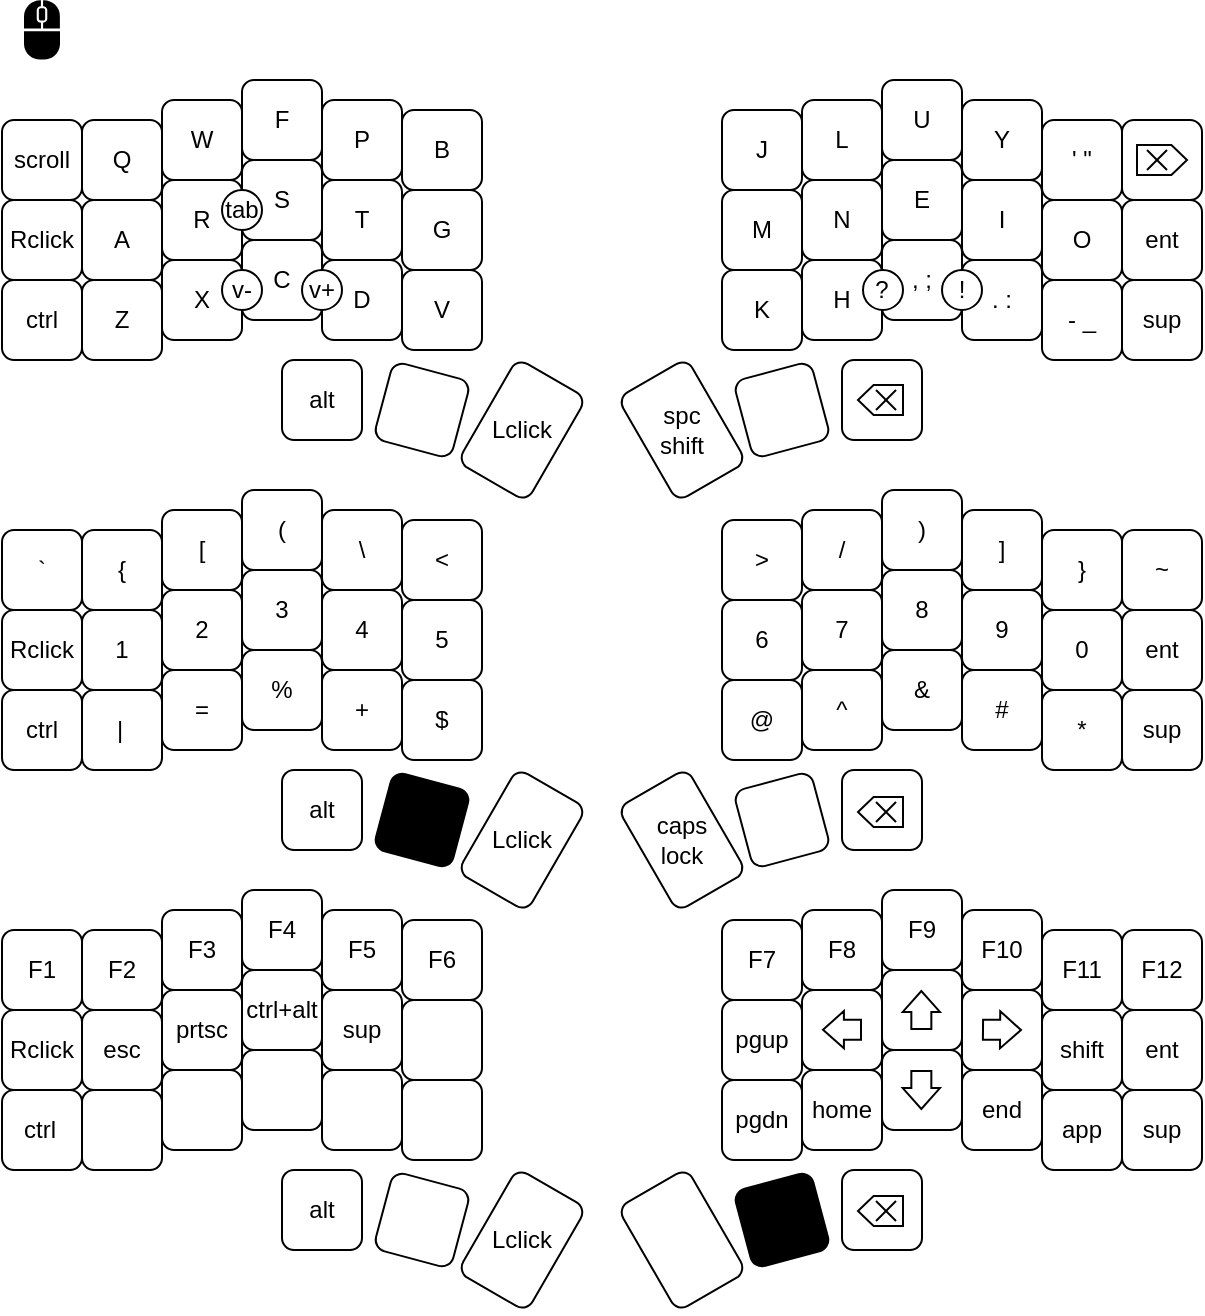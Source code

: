 <mxfile version="20.3.0" type="device"><diagram id="hV8F6hlMBckjeCHkbNd2" name="Page-1"><mxGraphModel dx="1385" dy="754" grid="1" gridSize="10" guides="1" tooltips="1" connect="1" arrows="1" fold="1" page="1" pageScale="1" pageWidth="850" pageHeight="1100" math="0" shadow="0"><root><mxCell id="0"/><mxCell id="1" parent="0"/><mxCell id="IorvdKRKqagVmVlc04_W-179" value="" style="rounded=1;whiteSpace=wrap;html=1;" parent="1" vertex="1"><mxGeometry x="680" y="365" width="40" height="40" as="geometry"/></mxCell><mxCell id="IorvdKRKqagVmVlc04_W-169" value="" style="rounded=1;whiteSpace=wrap;html=1;" parent="1" vertex="1"><mxGeometry x="480" y="360" width="40" height="40" as="geometry"/></mxCell><mxCell id="IorvdKRKqagVmVlc04_W-177" value="" style="rounded=1;whiteSpace=wrap;html=1;" parent="1" vertex="1"><mxGeometry x="640" y="365" width="40" height="40" as="geometry"/></mxCell><mxCell id="IorvdKRKqagVmVlc04_W-201" value="" style="rounded=1;whiteSpace=wrap;html=1;" parent="1" vertex="1"><mxGeometry x="640" y="445" width="40" height="40" as="geometry"/></mxCell><mxCell id="IorvdKRKqagVmVlc04_W-162" value="" style="rounded=1;whiteSpace=wrap;html=1;" parent="1" vertex="1"><mxGeometry x="120" y="445" width="40" height="40" as="geometry"/></mxCell><mxCell id="IorvdKRKqagVmVlc04_W-1" value="" style="rounded=1;whiteSpace=wrap;html=1;" parent="1" vertex="1"><mxGeometry x="160" y="160" width="40" height="40" as="geometry"/></mxCell><mxCell id="IorvdKRKqagVmVlc04_W-2" value="Q" style="text;html=1;strokeColor=none;fillColor=none;align=center;verticalAlign=middle;whiteSpace=wrap;rounded=0;" parent="1" vertex="1"><mxGeometry x="160" y="165" width="40" height="30" as="geometry"/></mxCell><mxCell id="IorvdKRKqagVmVlc04_W-3" value="" style="rounded=1;whiteSpace=wrap;html=1;" parent="1" vertex="1"><mxGeometry x="200" y="150" width="40" height="40" as="geometry"/></mxCell><mxCell id="IorvdKRKqagVmVlc04_W-4" value="W" style="text;html=1;strokeColor=none;fillColor=none;align=center;verticalAlign=middle;whiteSpace=wrap;rounded=0;" parent="1" vertex="1"><mxGeometry x="200" y="155" width="40" height="30" as="geometry"/></mxCell><mxCell id="IorvdKRKqagVmVlc04_W-5" value="" style="rounded=1;whiteSpace=wrap;html=1;" parent="1" vertex="1"><mxGeometry x="240" y="140" width="40" height="40" as="geometry"/></mxCell><mxCell id="IorvdKRKqagVmVlc04_W-6" value="F" style="text;html=1;strokeColor=none;fillColor=none;align=center;verticalAlign=middle;whiteSpace=wrap;rounded=0;" parent="1" vertex="1"><mxGeometry x="240" y="145" width="40" height="30" as="geometry"/></mxCell><mxCell id="IorvdKRKqagVmVlc04_W-7" value="" style="rounded=1;whiteSpace=wrap;html=1;" parent="1" vertex="1"><mxGeometry x="280" y="150" width="40" height="40" as="geometry"/></mxCell><mxCell id="IorvdKRKqagVmVlc04_W-8" value="P" style="text;html=1;strokeColor=none;fillColor=none;align=center;verticalAlign=middle;whiteSpace=wrap;rounded=0;" parent="1" vertex="1"><mxGeometry x="280" y="155" width="40" height="30" as="geometry"/></mxCell><mxCell id="IorvdKRKqagVmVlc04_W-9" value="" style="rounded=1;whiteSpace=wrap;html=1;" parent="1" vertex="1"><mxGeometry x="320" y="155" width="40" height="40" as="geometry"/></mxCell><mxCell id="IorvdKRKqagVmVlc04_W-10" value="B" style="text;html=1;strokeColor=none;fillColor=none;align=center;verticalAlign=middle;whiteSpace=wrap;rounded=0;" parent="1" vertex="1"><mxGeometry x="320" y="160" width="40" height="30" as="geometry"/></mxCell><mxCell id="IorvdKRKqagVmVlc04_W-13" value="" style="rounded=1;whiteSpace=wrap;html=1;" parent="1" vertex="1"><mxGeometry x="120" y="160" width="40" height="40" as="geometry"/></mxCell><mxCell id="IorvdKRKqagVmVlc04_W-14" value="scroll" style="text;html=1;strokeColor=none;fillColor=none;align=center;verticalAlign=middle;whiteSpace=wrap;rounded=0;" parent="1" vertex="1"><mxGeometry x="120" y="165" width="40" height="30" as="geometry"/></mxCell><mxCell id="IorvdKRKqagVmVlc04_W-15" value="" style="rounded=1;whiteSpace=wrap;html=1;" parent="1" vertex="1"><mxGeometry x="160" y="200" width="40" height="40" as="geometry"/></mxCell><mxCell id="IorvdKRKqagVmVlc04_W-16" value="A" style="text;html=1;strokeColor=none;fillColor=none;align=center;verticalAlign=middle;whiteSpace=wrap;rounded=0;" parent="1" vertex="1"><mxGeometry x="160" y="205" width="40" height="30" as="geometry"/></mxCell><mxCell id="IorvdKRKqagVmVlc04_W-17" value="" style="rounded=1;whiteSpace=wrap;html=1;" parent="1" vertex="1"><mxGeometry x="200" y="190" width="40" height="40" as="geometry"/></mxCell><mxCell id="IorvdKRKqagVmVlc04_W-18" value="R" style="text;html=1;strokeColor=none;fillColor=none;align=center;verticalAlign=middle;whiteSpace=wrap;rounded=0;" parent="1" vertex="1"><mxGeometry x="200" y="195" width="40" height="30" as="geometry"/></mxCell><mxCell id="IorvdKRKqagVmVlc04_W-19" value="" style="rounded=1;whiteSpace=wrap;html=1;" parent="1" vertex="1"><mxGeometry x="240" y="180" width="40" height="40" as="geometry"/></mxCell><mxCell id="IorvdKRKqagVmVlc04_W-20" value="S" style="text;html=1;strokeColor=none;fillColor=none;align=center;verticalAlign=middle;whiteSpace=wrap;rounded=0;" parent="1" vertex="1"><mxGeometry x="240" y="185" width="40" height="30" as="geometry"/></mxCell><mxCell id="IorvdKRKqagVmVlc04_W-21" value="" style="rounded=1;whiteSpace=wrap;html=1;" parent="1" vertex="1"><mxGeometry x="280" y="190" width="40" height="40" as="geometry"/></mxCell><mxCell id="IorvdKRKqagVmVlc04_W-22" value="T" style="text;html=1;strokeColor=none;fillColor=none;align=center;verticalAlign=middle;whiteSpace=wrap;rounded=0;" parent="1" vertex="1"><mxGeometry x="280" y="195" width="40" height="30" as="geometry"/></mxCell><mxCell id="IorvdKRKqagVmVlc04_W-23" value="" style="rounded=1;whiteSpace=wrap;html=1;" parent="1" vertex="1"><mxGeometry x="320" y="195" width="40" height="40" as="geometry"/></mxCell><mxCell id="IorvdKRKqagVmVlc04_W-24" value="G" style="text;html=1;strokeColor=none;fillColor=none;align=center;verticalAlign=middle;whiteSpace=wrap;rounded=0;" parent="1" vertex="1"><mxGeometry x="320" y="200" width="40" height="30" as="geometry"/></mxCell><mxCell id="IorvdKRKqagVmVlc04_W-25" value="" style="rounded=1;whiteSpace=wrap;html=1;" parent="1" vertex="1"><mxGeometry x="120" y="200" width="40" height="40" as="geometry"/></mxCell><mxCell id="IorvdKRKqagVmVlc04_W-26" value="Rclick" style="text;html=1;strokeColor=none;fillColor=none;align=center;verticalAlign=middle;whiteSpace=wrap;rounded=0;" parent="1" vertex="1"><mxGeometry x="120" y="205" width="40" height="30" as="geometry"/></mxCell><mxCell id="IorvdKRKqagVmVlc04_W-27" value="" style="rounded=1;whiteSpace=wrap;html=1;" parent="1" vertex="1"><mxGeometry x="160" y="240" width="40" height="40" as="geometry"/></mxCell><mxCell id="IorvdKRKqagVmVlc04_W-28" value="Z" style="text;html=1;strokeColor=none;fillColor=none;align=center;verticalAlign=middle;whiteSpace=wrap;rounded=0;" parent="1" vertex="1"><mxGeometry x="160" y="245" width="40" height="30" as="geometry"/></mxCell><mxCell id="IorvdKRKqagVmVlc04_W-29" value="" style="rounded=1;whiteSpace=wrap;html=1;" parent="1" vertex="1"><mxGeometry x="200" y="230" width="40" height="40" as="geometry"/></mxCell><mxCell id="IorvdKRKqagVmVlc04_W-30" value="X" style="text;html=1;strokeColor=none;fillColor=none;align=center;verticalAlign=middle;whiteSpace=wrap;rounded=0;" parent="1" vertex="1"><mxGeometry x="200" y="235" width="40" height="30" as="geometry"/></mxCell><mxCell id="IorvdKRKqagVmVlc04_W-31" value="" style="rounded=1;whiteSpace=wrap;html=1;" parent="1" vertex="1"><mxGeometry x="240" y="220" width="40" height="40" as="geometry"/></mxCell><mxCell id="IorvdKRKqagVmVlc04_W-32" value="C" style="text;html=1;strokeColor=none;fillColor=none;align=center;verticalAlign=middle;whiteSpace=wrap;rounded=0;" parent="1" vertex="1"><mxGeometry x="240" y="225" width="40" height="30" as="geometry"/></mxCell><mxCell id="IorvdKRKqagVmVlc04_W-33" value="" style="rounded=1;whiteSpace=wrap;html=1;" parent="1" vertex="1"><mxGeometry x="280" y="230" width="40" height="40" as="geometry"/></mxCell><mxCell id="IorvdKRKqagVmVlc04_W-34" value="D" style="text;html=1;strokeColor=none;fillColor=none;align=center;verticalAlign=middle;whiteSpace=wrap;rounded=0;" parent="1" vertex="1"><mxGeometry x="280" y="235" width="40" height="30" as="geometry"/></mxCell><mxCell id="IorvdKRKqagVmVlc04_W-35" value="" style="rounded=1;whiteSpace=wrap;html=1;" parent="1" vertex="1"><mxGeometry x="320" y="235" width="40" height="40" as="geometry"/></mxCell><mxCell id="IorvdKRKqagVmVlc04_W-36" value="V" style="text;html=1;strokeColor=none;fillColor=none;align=center;verticalAlign=middle;whiteSpace=wrap;rounded=0;" parent="1" vertex="1"><mxGeometry x="320" y="240" width="40" height="30" as="geometry"/></mxCell><mxCell id="IorvdKRKqagVmVlc04_W-37" value="" style="rounded=1;whiteSpace=wrap;html=1;" parent="1" vertex="1"><mxGeometry x="120" y="240" width="40" height="40" as="geometry"/></mxCell><mxCell id="IorvdKRKqagVmVlc04_W-38" value="ctrl" style="text;html=1;strokeColor=none;fillColor=none;align=center;verticalAlign=middle;whiteSpace=wrap;rounded=0;" parent="1" vertex="1"><mxGeometry x="120" y="245" width="40" height="30" as="geometry"/></mxCell><mxCell id="IorvdKRKqagVmVlc04_W-39" value="" style="rounded=1;whiteSpace=wrap;html=1;" parent="1" vertex="1"><mxGeometry x="260" y="280" width="40" height="40" as="geometry"/></mxCell><mxCell id="IorvdKRKqagVmVlc04_W-40" value="alt" style="text;html=1;strokeColor=none;fillColor=none;align=center;verticalAlign=middle;whiteSpace=wrap;rounded=0;" parent="1" vertex="1"><mxGeometry x="260" y="285" width="40" height="30" as="geometry"/></mxCell><mxCell id="IorvdKRKqagVmVlc04_W-41" value="" style="rounded=1;whiteSpace=wrap;html=1;rotation=15;" parent="1" vertex="1"><mxGeometry x="310" y="285" width="40" height="40" as="geometry"/></mxCell><mxCell id="IorvdKRKqagVmVlc04_W-43" value="" style="rounded=1;whiteSpace=wrap;html=1;rotation=30;" parent="1" vertex="1"><mxGeometry x="360" y="285" width="40" height="60" as="geometry"/></mxCell><mxCell id="IorvdKRKqagVmVlc04_W-44" value="Lclick" style="text;html=1;strokeColor=none;fillColor=none;align=center;verticalAlign=middle;whiteSpace=wrap;rounded=0;" parent="1" vertex="1"><mxGeometry x="360" y="300" width="40" height="30" as="geometry"/></mxCell><mxCell id="IorvdKRKqagVmVlc04_W-86" value="" style="rounded=1;whiteSpace=wrap;html=1;" parent="1" vertex="1"><mxGeometry x="480" y="155" width="40" height="40" as="geometry"/></mxCell><mxCell id="IorvdKRKqagVmVlc04_W-87" value="J" style="text;html=1;strokeColor=none;fillColor=none;align=center;verticalAlign=middle;whiteSpace=wrap;rounded=0;" parent="1" vertex="1"><mxGeometry x="480" y="160" width="40" height="30" as="geometry"/></mxCell><mxCell id="IorvdKRKqagVmVlc04_W-88" value="" style="rounded=1;whiteSpace=wrap;html=1;" parent="1" vertex="1"><mxGeometry x="520" y="150" width="40" height="40" as="geometry"/></mxCell><mxCell id="IorvdKRKqagVmVlc04_W-89" value="L" style="text;html=1;strokeColor=none;fillColor=none;align=center;verticalAlign=middle;whiteSpace=wrap;rounded=0;" parent="1" vertex="1"><mxGeometry x="520" y="155" width="40" height="30" as="geometry"/></mxCell><mxCell id="IorvdKRKqagVmVlc04_W-90" value="" style="rounded=1;whiteSpace=wrap;html=1;" parent="1" vertex="1"><mxGeometry x="560" y="140" width="40" height="40" as="geometry"/></mxCell><mxCell id="IorvdKRKqagVmVlc04_W-91" value="U" style="text;html=1;strokeColor=none;fillColor=none;align=center;verticalAlign=middle;whiteSpace=wrap;rounded=0;" parent="1" vertex="1"><mxGeometry x="560" y="145" width="40" height="30" as="geometry"/></mxCell><mxCell id="IorvdKRKqagVmVlc04_W-92" value="" style="rounded=1;whiteSpace=wrap;html=1;" parent="1" vertex="1"><mxGeometry x="600" y="150" width="40" height="40" as="geometry"/></mxCell><mxCell id="IorvdKRKqagVmVlc04_W-93" value="Y" style="text;html=1;strokeColor=none;fillColor=none;align=center;verticalAlign=middle;whiteSpace=wrap;rounded=0;" parent="1" vertex="1"><mxGeometry x="600" y="155" width="40" height="30" as="geometry"/></mxCell><mxCell id="IorvdKRKqagVmVlc04_W-94" value="" style="rounded=1;whiteSpace=wrap;html=1;" parent="1" vertex="1"><mxGeometry x="640" y="160" width="40" height="40" as="geometry"/></mxCell><mxCell id="IorvdKRKqagVmVlc04_W-95" value="' &quot;" style="text;html=1;strokeColor=none;fillColor=none;align=center;verticalAlign=middle;whiteSpace=wrap;rounded=0;" parent="1" vertex="1"><mxGeometry x="640" y="165" width="40" height="30" as="geometry"/></mxCell><mxCell id="IorvdKRKqagVmVlc04_W-96" value="" style="rounded=1;whiteSpace=wrap;html=1;" parent="1" vertex="1"><mxGeometry x="680" y="160" width="40" height="40" as="geometry"/></mxCell><mxCell id="IorvdKRKqagVmVlc04_W-98" value="" style="rounded=1;whiteSpace=wrap;html=1;" parent="1" vertex="1"><mxGeometry x="480" y="195" width="40" height="40" as="geometry"/></mxCell><mxCell id="IorvdKRKqagVmVlc04_W-99" value="M" style="text;html=1;strokeColor=none;fillColor=none;align=center;verticalAlign=middle;whiteSpace=wrap;rounded=0;" parent="1" vertex="1"><mxGeometry x="480" y="200" width="40" height="30" as="geometry"/></mxCell><mxCell id="IorvdKRKqagVmVlc04_W-100" value="" style="rounded=1;whiteSpace=wrap;html=1;" parent="1" vertex="1"><mxGeometry x="520" y="190" width="40" height="40" as="geometry"/></mxCell><mxCell id="IorvdKRKqagVmVlc04_W-101" value="N" style="text;html=1;strokeColor=none;fillColor=none;align=center;verticalAlign=middle;whiteSpace=wrap;rounded=0;" parent="1" vertex="1"><mxGeometry x="520" y="195" width="40" height="30" as="geometry"/></mxCell><mxCell id="IorvdKRKqagVmVlc04_W-102" value="" style="rounded=1;whiteSpace=wrap;html=1;" parent="1" vertex="1"><mxGeometry x="560" y="180" width="40" height="40" as="geometry"/></mxCell><mxCell id="IorvdKRKqagVmVlc04_W-103" value="E" style="text;html=1;strokeColor=none;fillColor=none;align=center;verticalAlign=middle;whiteSpace=wrap;rounded=0;" parent="1" vertex="1"><mxGeometry x="560" y="185" width="40" height="30" as="geometry"/></mxCell><mxCell id="IorvdKRKqagVmVlc04_W-104" value="" style="rounded=1;whiteSpace=wrap;html=1;" parent="1" vertex="1"><mxGeometry x="600" y="190" width="40" height="40" as="geometry"/></mxCell><mxCell id="IorvdKRKqagVmVlc04_W-105" value="I" style="text;html=1;strokeColor=none;fillColor=none;align=center;verticalAlign=middle;whiteSpace=wrap;rounded=0;" parent="1" vertex="1"><mxGeometry x="600" y="195" width="40" height="30" as="geometry"/></mxCell><mxCell id="IorvdKRKqagVmVlc04_W-106" value="" style="rounded=1;whiteSpace=wrap;html=1;" parent="1" vertex="1"><mxGeometry x="640" y="200" width="40" height="40" as="geometry"/></mxCell><mxCell id="IorvdKRKqagVmVlc04_W-107" value="O" style="text;html=1;strokeColor=none;fillColor=none;align=center;verticalAlign=middle;whiteSpace=wrap;rounded=0;" parent="1" vertex="1"><mxGeometry x="640" y="205" width="40" height="30" as="geometry"/></mxCell><mxCell id="IorvdKRKqagVmVlc04_W-108" value="" style="rounded=1;whiteSpace=wrap;html=1;" parent="1" vertex="1"><mxGeometry x="680" y="200" width="40" height="40" as="geometry"/></mxCell><mxCell id="IorvdKRKqagVmVlc04_W-109" value="ent" style="text;html=1;strokeColor=none;fillColor=none;align=center;verticalAlign=middle;whiteSpace=wrap;rounded=0;" parent="1" vertex="1"><mxGeometry x="680" y="205" width="40" height="30" as="geometry"/></mxCell><mxCell id="IorvdKRKqagVmVlc04_W-110" value="" style="rounded=1;whiteSpace=wrap;html=1;" parent="1" vertex="1"><mxGeometry x="480" y="235" width="40" height="40" as="geometry"/></mxCell><mxCell id="IorvdKRKqagVmVlc04_W-111" value="K" style="text;html=1;strokeColor=none;fillColor=none;align=center;verticalAlign=middle;whiteSpace=wrap;rounded=0;" parent="1" vertex="1"><mxGeometry x="480" y="240" width="40" height="30" as="geometry"/></mxCell><mxCell id="IorvdKRKqagVmVlc04_W-112" value="" style="rounded=1;whiteSpace=wrap;html=1;" parent="1" vertex="1"><mxGeometry x="520" y="230" width="40" height="40" as="geometry"/></mxCell><mxCell id="IorvdKRKqagVmVlc04_W-113" value="H" style="text;html=1;strokeColor=none;fillColor=none;align=center;verticalAlign=middle;whiteSpace=wrap;rounded=0;" parent="1" vertex="1"><mxGeometry x="520" y="235" width="40" height="30" as="geometry"/></mxCell><mxCell id="IorvdKRKqagVmVlc04_W-114" value="" style="rounded=1;whiteSpace=wrap;html=1;" parent="1" vertex="1"><mxGeometry x="560" y="220" width="40" height="40" as="geometry"/></mxCell><mxCell id="IorvdKRKqagVmVlc04_W-115" value=", ;" style="text;html=1;strokeColor=none;fillColor=none;align=center;verticalAlign=middle;whiteSpace=wrap;rounded=0;" parent="1" vertex="1"><mxGeometry x="560" y="225" width="40" height="30" as="geometry"/></mxCell><mxCell id="IorvdKRKqagVmVlc04_W-116" value="" style="rounded=1;whiteSpace=wrap;html=1;" parent="1" vertex="1"><mxGeometry x="600" y="230" width="40" height="40" as="geometry"/></mxCell><mxCell id="IorvdKRKqagVmVlc04_W-117" value=". :" style="text;html=1;strokeColor=none;fillColor=none;align=center;verticalAlign=middle;whiteSpace=wrap;rounded=0;" parent="1" vertex="1"><mxGeometry x="600" y="235" width="40" height="30" as="geometry"/></mxCell><mxCell id="IorvdKRKqagVmVlc04_W-118" value="" style="rounded=1;whiteSpace=wrap;html=1;" parent="1" vertex="1"><mxGeometry x="640" y="240" width="40" height="40" as="geometry"/></mxCell><mxCell id="IorvdKRKqagVmVlc04_W-120" value="" style="rounded=1;whiteSpace=wrap;html=1;" parent="1" vertex="1"><mxGeometry x="680" y="240" width="40" height="40" as="geometry"/></mxCell><mxCell id="IorvdKRKqagVmVlc04_W-121" value="sup" style="text;html=1;strokeColor=none;fillColor=none;align=center;verticalAlign=middle;whiteSpace=wrap;rounded=0;" parent="1" vertex="1"><mxGeometry x="680" y="245" width="40" height="30" as="geometry"/></mxCell><mxCell id="IorvdKRKqagVmVlc04_W-122" value="" style="rounded=1;whiteSpace=wrap;html=1;" parent="1" vertex="1"><mxGeometry x="540" y="280" width="40" height="40" as="geometry"/></mxCell><mxCell id="IorvdKRKqagVmVlc04_W-124" value="" style="rounded=1;whiteSpace=wrap;html=1;rotation=-15;" parent="1" vertex="1"><mxGeometry x="490" y="285" width="40" height="40" as="geometry"/></mxCell><mxCell id="IorvdKRKqagVmVlc04_W-125" value="" style="rounded=1;whiteSpace=wrap;html=1;rotation=-30;" parent="1" vertex="1"><mxGeometry x="440" y="285" width="40" height="60" as="geometry"/></mxCell><mxCell id="IorvdKRKqagVmVlc04_W-126" value="spc&lt;br&gt;shift" style="text;html=1;strokeColor=none;fillColor=none;align=center;verticalAlign=middle;whiteSpace=wrap;rounded=0;" parent="1" vertex="1"><mxGeometry x="440" y="300" width="40" height="30" as="geometry"/></mxCell><mxCell id="IorvdKRKqagVmVlc04_W-128" value="" style="rounded=1;whiteSpace=wrap;html=1;" parent="1" vertex="1"><mxGeometry x="160" y="365" width="40" height="40" as="geometry"/></mxCell><mxCell id="IorvdKRKqagVmVlc04_W-130" value="" style="rounded=1;whiteSpace=wrap;html=1;" parent="1" vertex="1"><mxGeometry x="200" y="355" width="40" height="40" as="geometry"/></mxCell><mxCell id="IorvdKRKqagVmVlc04_W-131" value="[" style="text;html=1;strokeColor=none;fillColor=none;align=center;verticalAlign=middle;whiteSpace=wrap;rounded=0;" parent="1" vertex="1"><mxGeometry x="200" y="360" width="40" height="30" as="geometry"/></mxCell><mxCell id="IorvdKRKqagVmVlc04_W-132" value="" style="rounded=1;whiteSpace=wrap;html=1;" parent="1" vertex="1"><mxGeometry x="240" y="345" width="40" height="40" as="geometry"/></mxCell><mxCell id="IorvdKRKqagVmVlc04_W-133" value="(" style="text;html=1;strokeColor=none;fillColor=none;align=center;verticalAlign=middle;whiteSpace=wrap;rounded=0;" parent="1" vertex="1"><mxGeometry x="240" y="350" width="40" height="30" as="geometry"/></mxCell><mxCell id="IorvdKRKqagVmVlc04_W-134" value="" style="rounded=1;whiteSpace=wrap;html=1;" parent="1" vertex="1"><mxGeometry x="280" y="355" width="40" height="40" as="geometry"/></mxCell><mxCell id="IorvdKRKqagVmVlc04_W-135" value="\" style="text;html=1;strokeColor=none;fillColor=none;align=center;verticalAlign=middle;whiteSpace=wrap;rounded=0;" parent="1" vertex="1"><mxGeometry x="280" y="360" width="40" height="30" as="geometry"/></mxCell><mxCell id="IorvdKRKqagVmVlc04_W-136" value="" style="rounded=1;whiteSpace=wrap;html=1;" parent="1" vertex="1"><mxGeometry x="320" y="360" width="40" height="40" as="geometry"/></mxCell><mxCell id="IorvdKRKqagVmVlc04_W-137" value="&amp;lt;" style="text;html=1;strokeColor=none;fillColor=none;align=center;verticalAlign=middle;whiteSpace=wrap;rounded=0;" parent="1" vertex="1"><mxGeometry x="320" y="365" width="40" height="30" as="geometry"/></mxCell><mxCell id="IorvdKRKqagVmVlc04_W-138" value="" style="rounded=1;whiteSpace=wrap;html=1;" parent="1" vertex="1"><mxGeometry x="120" y="365" width="40" height="40" as="geometry"/></mxCell><mxCell id="IorvdKRKqagVmVlc04_W-139" value="~" style="text;html=1;strokeColor=none;fillColor=none;align=center;verticalAlign=middle;whiteSpace=wrap;rounded=0;" parent="1" vertex="1"><mxGeometry x="680" y="370" width="40" height="30" as="geometry"/></mxCell><mxCell id="IorvdKRKqagVmVlc04_W-140" value="" style="rounded=1;whiteSpace=wrap;html=1;" parent="1" vertex="1"><mxGeometry x="160" y="405" width="40" height="40" as="geometry"/></mxCell><mxCell id="IorvdKRKqagVmVlc04_W-141" value="1" style="text;html=1;strokeColor=none;fillColor=none;align=center;verticalAlign=middle;whiteSpace=wrap;rounded=0;" parent="1" vertex="1"><mxGeometry x="160" y="410" width="40" height="30" as="geometry"/></mxCell><mxCell id="IorvdKRKqagVmVlc04_W-142" value="" style="rounded=1;whiteSpace=wrap;html=1;" parent="1" vertex="1"><mxGeometry x="200" y="395" width="40" height="40" as="geometry"/></mxCell><mxCell id="IorvdKRKqagVmVlc04_W-143" value="2" style="text;html=1;strokeColor=none;fillColor=none;align=center;verticalAlign=middle;whiteSpace=wrap;rounded=0;" parent="1" vertex="1"><mxGeometry x="200" y="400" width="40" height="30" as="geometry"/></mxCell><mxCell id="IorvdKRKqagVmVlc04_W-144" value="" style="rounded=1;whiteSpace=wrap;html=1;" parent="1" vertex="1"><mxGeometry x="240" y="385" width="40" height="40" as="geometry"/></mxCell><mxCell id="IorvdKRKqagVmVlc04_W-145" value="3" style="text;html=1;strokeColor=none;fillColor=none;align=center;verticalAlign=middle;whiteSpace=wrap;rounded=0;" parent="1" vertex="1"><mxGeometry x="240" y="390" width="40" height="30" as="geometry"/></mxCell><mxCell id="IorvdKRKqagVmVlc04_W-146" value="" style="rounded=1;whiteSpace=wrap;html=1;" parent="1" vertex="1"><mxGeometry x="280" y="395" width="40" height="40" as="geometry"/></mxCell><mxCell id="IorvdKRKqagVmVlc04_W-147" value="4" style="text;html=1;strokeColor=none;fillColor=none;align=center;verticalAlign=middle;whiteSpace=wrap;rounded=0;" parent="1" vertex="1"><mxGeometry x="280" y="400" width="40" height="30" as="geometry"/></mxCell><mxCell id="IorvdKRKqagVmVlc04_W-148" value="" style="rounded=1;whiteSpace=wrap;html=1;" parent="1" vertex="1"><mxGeometry x="320" y="400" width="40" height="40" as="geometry"/></mxCell><mxCell id="IorvdKRKqagVmVlc04_W-149" value="5" style="text;html=1;strokeColor=none;fillColor=none;align=center;verticalAlign=middle;whiteSpace=wrap;rounded=0;" parent="1" vertex="1"><mxGeometry x="320" y="405" width="40" height="30" as="geometry"/></mxCell><mxCell id="IorvdKRKqagVmVlc04_W-150" value="" style="rounded=1;whiteSpace=wrap;html=1;" parent="1" vertex="1"><mxGeometry x="120" y="405" width="40" height="40" as="geometry"/></mxCell><mxCell id="IorvdKRKqagVmVlc04_W-151" value="`" style="text;html=1;strokeColor=none;fillColor=none;align=center;verticalAlign=middle;whiteSpace=wrap;rounded=0;" parent="1" vertex="1"><mxGeometry x="120" y="370" width="40" height="30" as="geometry"/></mxCell><mxCell id="IorvdKRKqagVmVlc04_W-152" value="" style="rounded=1;whiteSpace=wrap;html=1;" parent="1" vertex="1"><mxGeometry x="160" y="445" width="40" height="40" as="geometry"/></mxCell><mxCell id="IorvdKRKqagVmVlc04_W-153" value="*" style="text;html=1;strokeColor=none;fillColor=none;align=center;verticalAlign=middle;whiteSpace=wrap;rounded=0;" parent="1" vertex="1"><mxGeometry x="640" y="450" width="40" height="30" as="geometry"/></mxCell><mxCell id="IorvdKRKqagVmVlc04_W-154" value="" style="rounded=1;whiteSpace=wrap;html=1;" parent="1" vertex="1"><mxGeometry x="200" y="435" width="40" height="40" as="geometry"/></mxCell><mxCell id="IorvdKRKqagVmVlc04_W-155" value="=" style="text;html=1;strokeColor=none;fillColor=none;align=center;verticalAlign=middle;whiteSpace=wrap;rounded=0;" parent="1" vertex="1"><mxGeometry x="200" y="440" width="40" height="30" as="geometry"/></mxCell><mxCell id="IorvdKRKqagVmVlc04_W-156" value="" style="rounded=1;whiteSpace=wrap;html=1;" parent="1" vertex="1"><mxGeometry x="240" y="425" width="40" height="40" as="geometry"/></mxCell><mxCell id="IorvdKRKqagVmVlc04_W-157" value="%" style="text;html=1;strokeColor=none;fillColor=none;align=center;verticalAlign=middle;whiteSpace=wrap;rounded=0;" parent="1" vertex="1"><mxGeometry x="240" y="430" width="40" height="30" as="geometry"/></mxCell><mxCell id="IorvdKRKqagVmVlc04_W-158" value="" style="rounded=1;whiteSpace=wrap;html=1;" parent="1" vertex="1"><mxGeometry x="280" y="435" width="40" height="40" as="geometry"/></mxCell><mxCell id="IorvdKRKqagVmVlc04_W-159" value="+" style="text;html=1;strokeColor=none;fillColor=none;align=center;verticalAlign=middle;whiteSpace=wrap;rounded=0;" parent="1" vertex="1"><mxGeometry x="280" y="440" width="40" height="30" as="geometry"/></mxCell><mxCell id="IorvdKRKqagVmVlc04_W-160" value="" style="rounded=1;whiteSpace=wrap;html=1;" parent="1" vertex="1"><mxGeometry x="320" y="440" width="40" height="40" as="geometry"/></mxCell><mxCell id="IorvdKRKqagVmVlc04_W-161" value="$" style="text;html=1;strokeColor=none;fillColor=none;align=center;verticalAlign=middle;whiteSpace=wrap;rounded=0;" parent="1" vertex="1"><mxGeometry x="320" y="445" width="40" height="30" as="geometry"/></mxCell><mxCell id="IorvdKRKqagVmVlc04_W-164" value="" style="rounded=1;whiteSpace=wrap;html=1;" parent="1" vertex="1"><mxGeometry x="260" y="485" width="40" height="40" as="geometry"/></mxCell><mxCell id="IorvdKRKqagVmVlc04_W-165" value="alt" style="text;html=1;strokeColor=none;fillColor=none;align=center;verticalAlign=middle;whiteSpace=wrap;rounded=0;" parent="1" vertex="1"><mxGeometry x="260" y="490" width="40" height="30" as="geometry"/></mxCell><mxCell id="IorvdKRKqagVmVlc04_W-166" value="" style="rounded=1;whiteSpace=wrap;html=1;rotation=15;fillColor=#000000;" parent="1" vertex="1"><mxGeometry x="310" y="490" width="40" height="40" as="geometry"/></mxCell><mxCell id="IorvdKRKqagVmVlc04_W-167" value="" style="rounded=1;whiteSpace=wrap;html=1;rotation=30;" parent="1" vertex="1"><mxGeometry x="360" y="490" width="40" height="60" as="geometry"/></mxCell><mxCell id="IorvdKRKqagVmVlc04_W-168" value="Lclick" style="text;html=1;strokeColor=none;fillColor=none;align=center;verticalAlign=middle;whiteSpace=wrap;rounded=0;" parent="1" vertex="1"><mxGeometry x="360" y="505" width="40" height="30" as="geometry"/></mxCell><mxCell id="IorvdKRKqagVmVlc04_W-170" value="&amp;gt;" style="text;html=1;strokeColor=none;fillColor=none;align=center;verticalAlign=middle;whiteSpace=wrap;rounded=0;" parent="1" vertex="1"><mxGeometry x="480" y="365" width="40" height="30" as="geometry"/></mxCell><mxCell id="IorvdKRKqagVmVlc04_W-171" value="" style="rounded=1;whiteSpace=wrap;html=1;" parent="1" vertex="1"><mxGeometry x="520" y="355" width="40" height="40" as="geometry"/></mxCell><mxCell id="IorvdKRKqagVmVlc04_W-172" value="/" style="text;html=1;strokeColor=none;fillColor=none;align=center;verticalAlign=middle;whiteSpace=wrap;rounded=0;" parent="1" vertex="1"><mxGeometry x="520" y="360" width="40" height="30" as="geometry"/></mxCell><mxCell id="IorvdKRKqagVmVlc04_W-173" value="" style="rounded=1;whiteSpace=wrap;html=1;" parent="1" vertex="1"><mxGeometry x="560" y="345" width="40" height="40" as="geometry"/></mxCell><mxCell id="IorvdKRKqagVmVlc04_W-174" value=")" style="text;html=1;strokeColor=none;fillColor=none;align=center;verticalAlign=middle;whiteSpace=wrap;rounded=0;" parent="1" vertex="1"><mxGeometry x="560" y="350" width="40" height="30" as="geometry"/></mxCell><mxCell id="IorvdKRKqagVmVlc04_W-175" value="" style="rounded=1;whiteSpace=wrap;html=1;" parent="1" vertex="1"><mxGeometry x="600" y="355" width="40" height="40" as="geometry"/></mxCell><mxCell id="IorvdKRKqagVmVlc04_W-176" value="]" style="text;html=1;strokeColor=none;fillColor=none;align=center;verticalAlign=middle;whiteSpace=wrap;rounded=0;" parent="1" vertex="1"><mxGeometry x="600" y="360" width="40" height="30" as="geometry"/></mxCell><mxCell id="IorvdKRKqagVmVlc04_W-180" value="|" style="text;html=1;strokeColor=none;fillColor=none;align=center;verticalAlign=middle;whiteSpace=wrap;rounded=0;" parent="1" vertex="1"><mxGeometry x="159" y="450" width="40" height="30" as="geometry"/></mxCell><mxCell id="IorvdKRKqagVmVlc04_W-181" value="" style="rounded=1;whiteSpace=wrap;html=1;" parent="1" vertex="1"><mxGeometry x="480" y="400" width="40" height="40" as="geometry"/></mxCell><mxCell id="IorvdKRKqagVmVlc04_W-182" value="6" style="text;html=1;strokeColor=none;fillColor=none;align=center;verticalAlign=middle;whiteSpace=wrap;rounded=0;" parent="1" vertex="1"><mxGeometry x="480" y="405" width="40" height="30" as="geometry"/></mxCell><mxCell id="IorvdKRKqagVmVlc04_W-183" value="" style="rounded=1;whiteSpace=wrap;html=1;" parent="1" vertex="1"><mxGeometry x="520" y="395" width="40" height="40" as="geometry"/></mxCell><mxCell id="IorvdKRKqagVmVlc04_W-184" value="7" style="text;html=1;strokeColor=none;fillColor=none;align=center;verticalAlign=middle;whiteSpace=wrap;rounded=0;" parent="1" vertex="1"><mxGeometry x="520" y="400" width="40" height="30" as="geometry"/></mxCell><mxCell id="IorvdKRKqagVmVlc04_W-185" value="" style="rounded=1;whiteSpace=wrap;html=1;" parent="1" vertex="1"><mxGeometry x="560" y="385" width="40" height="40" as="geometry"/></mxCell><mxCell id="IorvdKRKqagVmVlc04_W-186" value="8" style="text;html=1;strokeColor=none;fillColor=none;align=center;verticalAlign=middle;whiteSpace=wrap;rounded=0;" parent="1" vertex="1"><mxGeometry x="560" y="390" width="40" height="30" as="geometry"/></mxCell><mxCell id="IorvdKRKqagVmVlc04_W-187" value="" style="rounded=1;whiteSpace=wrap;html=1;" parent="1" vertex="1"><mxGeometry x="600" y="395" width="40" height="40" as="geometry"/></mxCell><mxCell id="IorvdKRKqagVmVlc04_W-188" value="9" style="text;html=1;strokeColor=none;fillColor=none;align=center;verticalAlign=middle;whiteSpace=wrap;rounded=0;" parent="1" vertex="1"><mxGeometry x="600" y="400" width="40" height="30" as="geometry"/></mxCell><mxCell id="IorvdKRKqagVmVlc04_W-189" value="" style="rounded=1;whiteSpace=wrap;html=1;" parent="1" vertex="1"><mxGeometry x="640" y="405" width="40" height="40" as="geometry"/></mxCell><mxCell id="IorvdKRKqagVmVlc04_W-190" value="0" style="text;html=1;strokeColor=none;fillColor=none;align=center;verticalAlign=middle;whiteSpace=wrap;rounded=0;" parent="1" vertex="1"><mxGeometry x="640" y="410" width="40" height="30" as="geometry"/></mxCell><mxCell id="IorvdKRKqagVmVlc04_W-191" value="" style="rounded=1;whiteSpace=wrap;html=1;" parent="1" vertex="1"><mxGeometry x="680" y="405" width="40" height="40" as="geometry"/></mxCell><mxCell id="IorvdKRKqagVmVlc04_W-193" value="" style="rounded=1;whiteSpace=wrap;html=1;" parent="1" vertex="1"><mxGeometry x="480" y="440" width="40" height="40" as="geometry"/></mxCell><mxCell id="IorvdKRKqagVmVlc04_W-194" value="@" style="text;html=1;strokeColor=none;fillColor=none;align=center;verticalAlign=middle;whiteSpace=wrap;rounded=0;" parent="1" vertex="1"><mxGeometry x="480" y="445" width="40" height="30" as="geometry"/></mxCell><mxCell id="IorvdKRKqagVmVlc04_W-195" value="" style="rounded=1;whiteSpace=wrap;html=1;" parent="1" vertex="1"><mxGeometry x="520" y="435" width="40" height="40" as="geometry"/></mxCell><mxCell id="IorvdKRKqagVmVlc04_W-196" value="^" style="text;html=1;strokeColor=none;fillColor=none;align=center;verticalAlign=middle;whiteSpace=wrap;rounded=0;" parent="1" vertex="1"><mxGeometry x="520" y="440" width="40" height="30" as="geometry"/></mxCell><mxCell id="IorvdKRKqagVmVlc04_W-197" value="" style="rounded=1;whiteSpace=wrap;html=1;" parent="1" vertex="1"><mxGeometry x="560" y="425" width="40" height="40" as="geometry"/></mxCell><mxCell id="IorvdKRKqagVmVlc04_W-198" value="&amp;amp;" style="text;html=1;strokeColor=none;fillColor=none;align=center;verticalAlign=middle;whiteSpace=wrap;rounded=0;" parent="1" vertex="1"><mxGeometry x="560" y="430" width="40" height="30" as="geometry"/></mxCell><mxCell id="IorvdKRKqagVmVlc04_W-199" value="" style="rounded=1;whiteSpace=wrap;html=1;" parent="1" vertex="1"><mxGeometry x="600" y="435" width="40" height="40" as="geometry"/></mxCell><mxCell id="IorvdKRKqagVmVlc04_W-200" value="#" style="text;html=1;strokeColor=none;fillColor=none;align=center;verticalAlign=middle;whiteSpace=wrap;rounded=0;" parent="1" vertex="1"><mxGeometry x="600" y="440" width="40" height="30" as="geometry"/></mxCell><mxCell id="IorvdKRKqagVmVlc04_W-203" value="" style="rounded=1;whiteSpace=wrap;html=1;" parent="1" vertex="1"><mxGeometry x="680" y="445" width="40" height="40" as="geometry"/></mxCell><mxCell id="IorvdKRKqagVmVlc04_W-205" value="" style="rounded=1;whiteSpace=wrap;html=1;" parent="1" vertex="1"><mxGeometry x="540" y="485" width="40" height="40" as="geometry"/></mxCell><mxCell id="IorvdKRKqagVmVlc04_W-207" value="" style="rounded=1;whiteSpace=wrap;html=1;rotation=-15;" parent="1" vertex="1"><mxGeometry x="490" y="490" width="40" height="40" as="geometry"/></mxCell><mxCell id="IorvdKRKqagVmVlc04_W-208" value="" style="rounded=1;whiteSpace=wrap;html=1;rotation=-30;" parent="1" vertex="1"><mxGeometry x="440" y="490" width="40" height="60" as="geometry"/></mxCell><mxCell id="IorvdKRKqagVmVlc04_W-209" value="caps&lt;br&gt;lock" style="text;html=1;strokeColor=none;fillColor=none;align=center;verticalAlign=middle;whiteSpace=wrap;rounded=0;" parent="1" vertex="1"><mxGeometry x="440" y="505" width="40" height="30" as="geometry"/></mxCell><mxCell id="IorvdKRKqagVmVlc04_W-210" value="" style="rounded=1;whiteSpace=wrap;html=1;" parent="1" vertex="1"><mxGeometry x="160" y="565" width="40" height="40" as="geometry"/></mxCell><mxCell id="IorvdKRKqagVmVlc04_W-211" value="F2" style="text;html=1;strokeColor=none;fillColor=none;align=center;verticalAlign=middle;whiteSpace=wrap;rounded=0;" parent="1" vertex="1"><mxGeometry x="160" y="570" width="40" height="30" as="geometry"/></mxCell><mxCell id="IorvdKRKqagVmVlc04_W-212" value="" style="rounded=1;whiteSpace=wrap;html=1;" parent="1" vertex="1"><mxGeometry x="200" y="555" width="40" height="40" as="geometry"/></mxCell><mxCell id="IorvdKRKqagVmVlc04_W-213" value="F3" style="text;html=1;strokeColor=none;fillColor=none;align=center;verticalAlign=middle;whiteSpace=wrap;rounded=0;" parent="1" vertex="1"><mxGeometry x="200" y="560" width="40" height="30" as="geometry"/></mxCell><mxCell id="IorvdKRKqagVmVlc04_W-214" value="" style="rounded=1;whiteSpace=wrap;html=1;" parent="1" vertex="1"><mxGeometry x="240" y="545" width="40" height="40" as="geometry"/></mxCell><mxCell id="IorvdKRKqagVmVlc04_W-215" value="F4" style="text;html=1;strokeColor=none;fillColor=none;align=center;verticalAlign=middle;whiteSpace=wrap;rounded=0;" parent="1" vertex="1"><mxGeometry x="240" y="550" width="40" height="30" as="geometry"/></mxCell><mxCell id="IorvdKRKqagVmVlc04_W-216" value="" style="rounded=1;whiteSpace=wrap;html=1;" parent="1" vertex="1"><mxGeometry x="280" y="555" width="40" height="40" as="geometry"/></mxCell><mxCell id="IorvdKRKqagVmVlc04_W-217" value="F5" style="text;html=1;strokeColor=none;fillColor=none;align=center;verticalAlign=middle;whiteSpace=wrap;rounded=0;" parent="1" vertex="1"><mxGeometry x="280" y="560" width="40" height="30" as="geometry"/></mxCell><mxCell id="IorvdKRKqagVmVlc04_W-218" value="" style="rounded=1;whiteSpace=wrap;html=1;" parent="1" vertex="1"><mxGeometry x="320" y="560" width="40" height="40" as="geometry"/></mxCell><mxCell id="IorvdKRKqagVmVlc04_W-219" value="F6" style="text;html=1;strokeColor=none;fillColor=none;align=center;verticalAlign=middle;whiteSpace=wrap;rounded=0;" parent="1" vertex="1"><mxGeometry x="320" y="565" width="40" height="30" as="geometry"/></mxCell><mxCell id="IorvdKRKqagVmVlc04_W-220" value="" style="rounded=1;whiteSpace=wrap;html=1;" parent="1" vertex="1"><mxGeometry x="120" y="565" width="40" height="40" as="geometry"/></mxCell><mxCell id="IorvdKRKqagVmVlc04_W-221" value="F1" style="text;html=1;strokeColor=none;fillColor=none;align=center;verticalAlign=middle;whiteSpace=wrap;rounded=0;" parent="1" vertex="1"><mxGeometry x="120" y="570" width="40" height="30" as="geometry"/></mxCell><mxCell id="IorvdKRKqagVmVlc04_W-222" value="" style="rounded=1;whiteSpace=wrap;html=1;" parent="1" vertex="1"><mxGeometry x="160" y="605" width="40" height="40" as="geometry"/></mxCell><mxCell id="IorvdKRKqagVmVlc04_W-224" value="" style="rounded=1;whiteSpace=wrap;html=1;" parent="1" vertex="1"><mxGeometry x="200" y="595" width="40" height="40" as="geometry"/></mxCell><mxCell id="IorvdKRKqagVmVlc04_W-226" value="" style="rounded=1;whiteSpace=wrap;html=1;" parent="1" vertex="1"><mxGeometry x="240" y="585" width="40" height="40" as="geometry"/></mxCell><mxCell id="IorvdKRKqagVmVlc04_W-228" value="" style="rounded=1;whiteSpace=wrap;html=1;" parent="1" vertex="1"><mxGeometry x="280" y="595" width="40" height="40" as="geometry"/></mxCell><mxCell id="IorvdKRKqagVmVlc04_W-230" value="" style="rounded=1;whiteSpace=wrap;html=1;" parent="1" vertex="1"><mxGeometry x="320" y="600" width="40" height="40" as="geometry"/></mxCell><mxCell id="IorvdKRKqagVmVlc04_W-232" value="" style="rounded=1;whiteSpace=wrap;html=1;" parent="1" vertex="1"><mxGeometry x="120" y="605" width="40" height="40" as="geometry"/></mxCell><mxCell id="IorvdKRKqagVmVlc04_W-234" value="" style="rounded=1;whiteSpace=wrap;html=1;" parent="1" vertex="1"><mxGeometry x="160" y="645" width="40" height="40" as="geometry"/></mxCell><mxCell id="IorvdKRKqagVmVlc04_W-236" value="" style="rounded=1;whiteSpace=wrap;html=1;" parent="1" vertex="1"><mxGeometry x="200" y="635" width="40" height="40" as="geometry"/></mxCell><mxCell id="IorvdKRKqagVmVlc04_W-238" value="" style="rounded=1;whiteSpace=wrap;html=1;" parent="1" vertex="1"><mxGeometry x="240" y="625" width="40" height="40" as="geometry"/></mxCell><mxCell id="IorvdKRKqagVmVlc04_W-240" value="" style="rounded=1;whiteSpace=wrap;html=1;" parent="1" vertex="1"><mxGeometry x="280" y="635" width="40" height="40" as="geometry"/></mxCell><mxCell id="IorvdKRKqagVmVlc04_W-242" value="" style="rounded=1;whiteSpace=wrap;html=1;" parent="1" vertex="1"><mxGeometry x="320" y="640" width="40" height="40" as="geometry"/></mxCell><mxCell id="IorvdKRKqagVmVlc04_W-244" value="" style="rounded=1;whiteSpace=wrap;html=1;" parent="1" vertex="1"><mxGeometry x="120" y="645" width="40" height="40" as="geometry"/></mxCell><mxCell id="IorvdKRKqagVmVlc04_W-246" value="" style="rounded=1;whiteSpace=wrap;html=1;" parent="1" vertex="1"><mxGeometry x="260" y="685" width="40" height="40" as="geometry"/></mxCell><mxCell id="IorvdKRKqagVmVlc04_W-247" value="alt" style="text;html=1;strokeColor=none;fillColor=none;align=center;verticalAlign=middle;whiteSpace=wrap;rounded=0;" parent="1" vertex="1"><mxGeometry x="260" y="690" width="40" height="30" as="geometry"/></mxCell><mxCell id="IorvdKRKqagVmVlc04_W-248" value="" style="rounded=1;whiteSpace=wrap;html=1;rotation=15;fillColor=#FFFFFF;" parent="1" vertex="1"><mxGeometry x="310" y="690" width="40" height="40" as="geometry"/></mxCell><mxCell id="IorvdKRKqagVmVlc04_W-249" value="" style="rounded=1;whiteSpace=wrap;html=1;rotation=30;" parent="1" vertex="1"><mxGeometry x="360" y="690" width="40" height="60" as="geometry"/></mxCell><mxCell id="IorvdKRKqagVmVlc04_W-250" value="Lclick" style="text;html=1;strokeColor=none;fillColor=none;align=center;verticalAlign=middle;whiteSpace=wrap;rounded=0;" parent="1" vertex="1"><mxGeometry x="360" y="705" width="40" height="30" as="geometry"/></mxCell><mxCell id="IorvdKRKqagVmVlc04_W-251" value="" style="rounded=1;whiteSpace=wrap;html=1;" parent="1" vertex="1"><mxGeometry x="480" y="560" width="40" height="40" as="geometry"/></mxCell><mxCell id="IorvdKRKqagVmVlc04_W-252" value="F7" style="text;html=1;strokeColor=none;fillColor=none;align=center;verticalAlign=middle;whiteSpace=wrap;rounded=0;" parent="1" vertex="1"><mxGeometry x="480" y="565" width="40" height="30" as="geometry"/></mxCell><mxCell id="IorvdKRKqagVmVlc04_W-253" value="" style="rounded=1;whiteSpace=wrap;html=1;" parent="1" vertex="1"><mxGeometry x="520" y="555" width="40" height="40" as="geometry"/></mxCell><mxCell id="IorvdKRKqagVmVlc04_W-254" value="F8" style="text;html=1;strokeColor=none;fillColor=none;align=center;verticalAlign=middle;whiteSpace=wrap;rounded=0;" parent="1" vertex="1"><mxGeometry x="520" y="560" width="40" height="30" as="geometry"/></mxCell><mxCell id="IorvdKRKqagVmVlc04_W-255" value="" style="rounded=1;whiteSpace=wrap;html=1;" parent="1" vertex="1"><mxGeometry x="560" y="545" width="40" height="40" as="geometry"/></mxCell><mxCell id="IorvdKRKqagVmVlc04_W-256" value="F9" style="text;html=1;strokeColor=none;fillColor=none;align=center;verticalAlign=middle;whiteSpace=wrap;rounded=0;" parent="1" vertex="1"><mxGeometry x="560" y="550" width="40" height="30" as="geometry"/></mxCell><mxCell id="IorvdKRKqagVmVlc04_W-257" value="" style="rounded=1;whiteSpace=wrap;html=1;" parent="1" vertex="1"><mxGeometry x="600" y="555" width="40" height="40" as="geometry"/></mxCell><mxCell id="IorvdKRKqagVmVlc04_W-258" value="F10" style="text;html=1;strokeColor=none;fillColor=none;align=center;verticalAlign=middle;whiteSpace=wrap;rounded=0;" parent="1" vertex="1"><mxGeometry x="600" y="560" width="40" height="30" as="geometry"/></mxCell><mxCell id="IorvdKRKqagVmVlc04_W-259" value="" style="rounded=1;whiteSpace=wrap;html=1;" parent="1" vertex="1"><mxGeometry x="640" y="565" width="40" height="40" as="geometry"/></mxCell><mxCell id="IorvdKRKqagVmVlc04_W-260" value="F11" style="text;html=1;strokeColor=none;fillColor=none;align=center;verticalAlign=middle;whiteSpace=wrap;rounded=0;" parent="1" vertex="1"><mxGeometry x="640" y="570" width="40" height="30" as="geometry"/></mxCell><mxCell id="IorvdKRKqagVmVlc04_W-261" value="" style="rounded=1;whiteSpace=wrap;html=1;" parent="1" vertex="1"><mxGeometry x="680" y="565" width="40" height="40" as="geometry"/></mxCell><mxCell id="IorvdKRKqagVmVlc04_W-262" value="F12" style="text;html=1;strokeColor=none;fillColor=none;align=center;verticalAlign=middle;whiteSpace=wrap;rounded=0;" parent="1" vertex="1"><mxGeometry x="680" y="570" width="40" height="30" as="geometry"/></mxCell><mxCell id="IorvdKRKqagVmVlc04_W-263" value="" style="rounded=1;whiteSpace=wrap;html=1;" parent="1" vertex="1"><mxGeometry x="480" y="600" width="40" height="40" as="geometry"/></mxCell><mxCell id="IorvdKRKqagVmVlc04_W-264" value="pgup" style="text;html=1;strokeColor=none;fillColor=none;align=center;verticalAlign=middle;whiteSpace=wrap;rounded=0;" parent="1" vertex="1"><mxGeometry x="480" y="605" width="40" height="30" as="geometry"/></mxCell><mxCell id="IorvdKRKqagVmVlc04_W-265" value="" style="rounded=1;whiteSpace=wrap;html=1;" parent="1" vertex="1"><mxGeometry x="520" y="595" width="40" height="40" as="geometry"/></mxCell><mxCell id="IorvdKRKqagVmVlc04_W-267" value="" style="rounded=1;whiteSpace=wrap;html=1;" parent="1" vertex="1"><mxGeometry x="560" y="585" width="40" height="40" as="geometry"/></mxCell><mxCell id="IorvdKRKqagVmVlc04_W-269" value="" style="rounded=1;whiteSpace=wrap;html=1;" parent="1" vertex="1"><mxGeometry x="600" y="595" width="40" height="40" as="geometry"/></mxCell><mxCell id="IorvdKRKqagVmVlc04_W-271" value="" style="rounded=1;whiteSpace=wrap;html=1;" parent="1" vertex="1"><mxGeometry x="640" y="605" width="40" height="40" as="geometry"/></mxCell><mxCell id="IorvdKRKqagVmVlc04_W-272" value="shift" style="text;html=1;strokeColor=none;fillColor=none;align=center;verticalAlign=middle;whiteSpace=wrap;rounded=0;" parent="1" vertex="1"><mxGeometry x="640" y="610" width="40" height="30" as="geometry"/></mxCell><mxCell id="IorvdKRKqagVmVlc04_W-273" value="" style="rounded=1;whiteSpace=wrap;html=1;" parent="1" vertex="1"><mxGeometry x="680" y="605" width="40" height="40" as="geometry"/></mxCell><mxCell id="IorvdKRKqagVmVlc04_W-275" value="" style="rounded=1;whiteSpace=wrap;html=1;" parent="1" vertex="1"><mxGeometry x="480" y="640" width="40" height="40" as="geometry"/></mxCell><mxCell id="IorvdKRKqagVmVlc04_W-276" value="pgdn" style="text;html=1;strokeColor=none;fillColor=none;align=center;verticalAlign=middle;whiteSpace=wrap;rounded=0;" parent="1" vertex="1"><mxGeometry x="480" y="645" width="40" height="30" as="geometry"/></mxCell><mxCell id="IorvdKRKqagVmVlc04_W-277" value="" style="rounded=1;whiteSpace=wrap;html=1;" parent="1" vertex="1"><mxGeometry x="520" y="635" width="40" height="40" as="geometry"/></mxCell><mxCell id="IorvdKRKqagVmVlc04_W-278" value="home" style="text;html=1;strokeColor=none;fillColor=none;align=center;verticalAlign=middle;whiteSpace=wrap;rounded=0;" parent="1" vertex="1"><mxGeometry x="520" y="640" width="40" height="30" as="geometry"/></mxCell><mxCell id="IorvdKRKqagVmVlc04_W-279" value="" style="rounded=1;whiteSpace=wrap;html=1;" parent="1" vertex="1"><mxGeometry x="560" y="625" width="40" height="40" as="geometry"/></mxCell><mxCell id="IorvdKRKqagVmVlc04_W-281" value="" style="rounded=1;whiteSpace=wrap;html=1;" parent="1" vertex="1"><mxGeometry x="600" y="635" width="40" height="40" as="geometry"/></mxCell><mxCell id="IorvdKRKqagVmVlc04_W-282" value="end" style="text;html=1;strokeColor=none;fillColor=none;align=center;verticalAlign=middle;whiteSpace=wrap;rounded=0;" parent="1" vertex="1"><mxGeometry x="600" y="640" width="40" height="30" as="geometry"/></mxCell><mxCell id="IorvdKRKqagVmVlc04_W-283" value="" style="rounded=1;whiteSpace=wrap;html=1;" parent="1" vertex="1"><mxGeometry x="640" y="645" width="40" height="40" as="geometry"/></mxCell><mxCell id="IorvdKRKqagVmVlc04_W-285" value="" style="rounded=1;whiteSpace=wrap;html=1;" parent="1" vertex="1"><mxGeometry x="680" y="645" width="40" height="40" as="geometry"/></mxCell><mxCell id="IorvdKRKqagVmVlc04_W-287" value="" style="rounded=1;whiteSpace=wrap;html=1;" parent="1" vertex="1"><mxGeometry x="540" y="685" width="40" height="40" as="geometry"/></mxCell><mxCell id="IorvdKRKqagVmVlc04_W-289" value="" style="rounded=1;whiteSpace=wrap;html=1;rotation=-15;fillColor=#000000;" parent="1" vertex="1"><mxGeometry x="490" y="690" width="40" height="40" as="geometry"/></mxCell><mxCell id="IorvdKRKqagVmVlc04_W-290" value="" style="rounded=1;whiteSpace=wrap;html=1;rotation=-30;" parent="1" vertex="1"><mxGeometry x="440" y="690" width="40" height="60" as="geometry"/></mxCell><mxCell id="IorvdKRKqagVmVlc04_W-292" value="" style="shape=flexArrow;endArrow=classic;html=1;rounded=0;endWidth=7.586;endSize=3.152;" parent="1" edge="1"><mxGeometry width="50" height="50" relative="1" as="geometry"><mxPoint x="550" y="614.83" as="sourcePoint"/><mxPoint x="530" y="614.83" as="targetPoint"/></mxGeometry></mxCell><mxCell id="IorvdKRKqagVmVlc04_W-293" value="" style="shape=flexArrow;endArrow=classic;html=1;rounded=0;endWidth=7.586;endSize=3.152;" parent="1" edge="1"><mxGeometry width="50" height="50" relative="1" as="geometry"><mxPoint x="610" y="614.83" as="sourcePoint"/><mxPoint x="630" y="615" as="targetPoint"/></mxGeometry></mxCell><mxCell id="IorvdKRKqagVmVlc04_W-294" value="" style="shape=flexArrow;endArrow=classic;html=1;rounded=0;endWidth=7.586;endSize=3.152;" parent="1" edge="1"><mxGeometry width="50" height="50" relative="1" as="geometry"><mxPoint x="579.67" y="615" as="sourcePoint"/><mxPoint x="579.67" y="595" as="targetPoint"/></mxGeometry></mxCell><mxCell id="IorvdKRKqagVmVlc04_W-295" value="" style="shape=flexArrow;endArrow=classic;html=1;rounded=0;endWidth=7.586;endSize=3.152;" parent="1" edge="1"><mxGeometry width="50" height="50" relative="1" as="geometry"><mxPoint x="579.67" y="635" as="sourcePoint"/><mxPoint x="579.67" y="655" as="targetPoint"/></mxGeometry></mxCell><mxCell id="IorvdKRKqagVmVlc04_W-307" value="" style="group" parent="1" vertex="1" connectable="0"><mxGeometry x="687.5" y="172.5" width="25" height="15" as="geometry"/></mxCell><mxCell id="IorvdKRKqagVmVlc04_W-297" value="" style="html=1;shadow=0;dashed=0;align=center;verticalAlign=middle;shape=mxgraph.arrows2.arrow;dy=0;dx=7.8;notch=0;fillColor=#FFFFFF;" parent="IorvdKRKqagVmVlc04_W-307" vertex="1"><mxGeometry width="25" height="15" as="geometry"/></mxCell><mxCell id="IorvdKRKqagVmVlc04_W-305" value="" style="endArrow=none;html=1;rounded=0;" parent="IorvdKRKqagVmVlc04_W-307" edge="1"><mxGeometry width="50" height="50" relative="1" as="geometry"><mxPoint x="5" y="12.5" as="sourcePoint"/><mxPoint x="15" y="2.5" as="targetPoint"/></mxGeometry></mxCell><mxCell id="IorvdKRKqagVmVlc04_W-306" value="" style="endArrow=none;html=1;rounded=0;" parent="IorvdKRKqagVmVlc04_W-307" edge="1"><mxGeometry width="50" height="50" relative="1" as="geometry"><mxPoint x="5" y="2.5" as="sourcePoint"/><mxPoint x="15" y="12.5" as="targetPoint"/></mxGeometry></mxCell><mxCell id="IorvdKRKqagVmVlc04_W-309" value="" style="group" parent="1" vertex="1" connectable="0"><mxGeometry x="548" y="292.5" width="25" height="15" as="geometry"/></mxCell><mxCell id="IorvdKRKqagVmVlc04_W-310" value="" style="html=1;shadow=0;dashed=0;align=center;verticalAlign=middle;shape=mxgraph.arrows2.arrow;dy=0;dx=7.8;notch=0;fillColor=#FFFFFF;rotation=-180;" parent="IorvdKRKqagVmVlc04_W-309" vertex="1"><mxGeometry width="22.5" height="15" as="geometry"/></mxCell><mxCell id="IorvdKRKqagVmVlc04_W-311" value="" style="endArrow=none;html=1;rounded=0;" parent="IorvdKRKqagVmVlc04_W-309" edge="1"><mxGeometry width="50" height="50" relative="1" as="geometry"><mxPoint x="9" y="12.5" as="sourcePoint"/><mxPoint x="19" y="2.5" as="targetPoint"/></mxGeometry></mxCell><mxCell id="IorvdKRKqagVmVlc04_W-312" value="" style="endArrow=none;html=1;rounded=0;" parent="IorvdKRKqagVmVlc04_W-309" edge="1"><mxGeometry width="50" height="50" relative="1" as="geometry"><mxPoint x="9" y="2.5" as="sourcePoint"/><mxPoint x="19" y="12.5" as="targetPoint"/></mxGeometry></mxCell><mxCell id="IorvdKRKqagVmVlc04_W-314" value="esc" style="text;html=1;strokeColor=none;fillColor=none;align=center;verticalAlign=middle;whiteSpace=wrap;rounded=0;" parent="1" vertex="1"><mxGeometry x="160" y="610" width="40" height="30" as="geometry"/></mxCell><mxCell id="IorvdKRKqagVmVlc04_W-315" value="prtsc" style="text;html=1;strokeColor=none;fillColor=none;align=center;verticalAlign=middle;whiteSpace=wrap;rounded=0;" parent="1" vertex="1"><mxGeometry x="200" y="600" width="40" height="30" as="geometry"/></mxCell><mxCell id="IorvdKRKqagVmVlc04_W-316" value="" style="group" parent="1" vertex="1" connectable="0"><mxGeometry x="548" y="698" width="25" height="15" as="geometry"/></mxCell><mxCell id="IorvdKRKqagVmVlc04_W-317" value="" style="html=1;shadow=0;dashed=0;align=center;verticalAlign=middle;shape=mxgraph.arrows2.arrow;dy=0;dx=7.8;notch=0;fillColor=#FFFFFF;rotation=-180;" parent="IorvdKRKqagVmVlc04_W-316" vertex="1"><mxGeometry width="22.5" height="15" as="geometry"/></mxCell><mxCell id="IorvdKRKqagVmVlc04_W-318" value="" style="endArrow=none;html=1;rounded=0;" parent="IorvdKRKqagVmVlc04_W-316" edge="1"><mxGeometry width="50" height="50" relative="1" as="geometry"><mxPoint x="9" y="12.5" as="sourcePoint"/><mxPoint x="19" y="2.5" as="targetPoint"/></mxGeometry></mxCell><mxCell id="IorvdKRKqagVmVlc04_W-319" value="" style="endArrow=none;html=1;rounded=0;" parent="IorvdKRKqagVmVlc04_W-316" edge="1"><mxGeometry width="50" height="50" relative="1" as="geometry"><mxPoint x="9" y="2.5" as="sourcePoint"/><mxPoint x="19" y="12.5" as="targetPoint"/></mxGeometry></mxCell><mxCell id="IorvdKRKqagVmVlc04_W-320" value="app" style="text;html=1;strokeColor=none;fillColor=none;align=center;verticalAlign=middle;whiteSpace=wrap;rounded=0;" parent="1" vertex="1"><mxGeometry x="640" y="650" width="40" height="30" as="geometry"/></mxCell><mxCell id="IorvdKRKqagVmVlc04_W-321" value="" style="group" parent="1" vertex="1" connectable="0"><mxGeometry x="548" y="498.5" width="25" height="15" as="geometry"/></mxCell><mxCell id="IorvdKRKqagVmVlc04_W-322" value="" style="html=1;shadow=0;dashed=0;align=center;verticalAlign=middle;shape=mxgraph.arrows2.arrow;dy=0;dx=7.8;notch=0;fillColor=#FFFFFF;rotation=-180;" parent="IorvdKRKqagVmVlc04_W-321" vertex="1"><mxGeometry width="22.5" height="15" as="geometry"/></mxCell><mxCell id="IorvdKRKqagVmVlc04_W-323" value="" style="endArrow=none;html=1;rounded=0;" parent="IorvdKRKqagVmVlc04_W-321" edge="1"><mxGeometry width="50" height="50" relative="1" as="geometry"><mxPoint x="9" y="12.5" as="sourcePoint"/><mxPoint x="19" y="2.5" as="targetPoint"/></mxGeometry></mxCell><mxCell id="IorvdKRKqagVmVlc04_W-324" value="" style="endArrow=none;html=1;rounded=0;" parent="IorvdKRKqagVmVlc04_W-321" edge="1"><mxGeometry width="50" height="50" relative="1" as="geometry"><mxPoint x="9" y="2.5" as="sourcePoint"/><mxPoint x="19" y="12.5" as="targetPoint"/></mxGeometry></mxCell><mxCell id="IorvdKRKqagVmVlc04_W-325" value="ctrl+alt" style="text;html=1;strokeColor=none;fillColor=none;align=center;verticalAlign=middle;whiteSpace=wrap;rounded=0;" parent="1" vertex="1"><mxGeometry x="240" y="590" width="40" height="30" as="geometry"/></mxCell><mxCell id="IorvdKRKqagVmVlc04_W-327" value="ent" style="text;html=1;strokeColor=none;fillColor=none;align=center;verticalAlign=middle;whiteSpace=wrap;rounded=0;" parent="1" vertex="1"><mxGeometry x="680" y="610" width="40" height="30" as="geometry"/></mxCell><mxCell id="IorvdKRKqagVmVlc04_W-329" value="sup" style="text;html=1;strokeColor=none;fillColor=none;align=center;verticalAlign=middle;whiteSpace=wrap;rounded=0;" parent="1" vertex="1"><mxGeometry x="680" y="450" width="40" height="30" as="geometry"/></mxCell><mxCell id="IorvdKRKqagVmVlc04_W-331" value="sup" style="text;html=1;strokeColor=none;fillColor=none;align=center;verticalAlign=middle;whiteSpace=wrap;rounded=0;" parent="1" vertex="1"><mxGeometry x="680" y="650" width="40" height="30" as="geometry"/></mxCell><mxCell id="IorvdKRKqagVmVlc04_W-332" value="Rclick" style="text;html=1;strokeColor=none;fillColor=none;align=center;verticalAlign=middle;whiteSpace=wrap;rounded=0;" parent="1" vertex="1"><mxGeometry x="120" y="610" width="40" height="30" as="geometry"/></mxCell><mxCell id="IorvdKRKqagVmVlc04_W-333" value="" style="ellipse;whiteSpace=wrap;html=1;aspect=fixed;fillColor=#FFFFFF;" parent="1" vertex="1"><mxGeometry x="590" y="235" width="20" height="20" as="geometry"/></mxCell><mxCell id="IorvdKRKqagVmVlc04_W-334" value="!" style="text;html=1;strokeColor=none;fillColor=none;align=center;verticalAlign=middle;whiteSpace=wrap;rounded=0;" parent="1" vertex="1"><mxGeometry x="580" y="230" width="40" height="30" as="geometry"/></mxCell><mxCell id="IorvdKRKqagVmVlc04_W-335" value="" style="ellipse;whiteSpace=wrap;html=1;aspect=fixed;fillColor=#FFFFFF;" parent="1" vertex="1"><mxGeometry x="550.5" y="235" width="20" height="20" as="geometry"/></mxCell><mxCell id="IorvdKRKqagVmVlc04_W-336" value="?" style="text;html=1;strokeColor=none;fillColor=none;align=center;verticalAlign=middle;whiteSpace=wrap;rounded=0;" parent="1" vertex="1"><mxGeometry x="540" y="230" width="40" height="30" as="geometry"/></mxCell><mxCell id="IorvdKRKqagVmVlc04_W-339" value="" style="ellipse;whiteSpace=wrap;html=1;aspect=fixed;fillColor=#FFFFFF;" parent="1" vertex="1"><mxGeometry x="270" y="235" width="20" height="20" as="geometry"/></mxCell><mxCell id="IorvdKRKqagVmVlc04_W-337" value="v+" style="text;html=1;strokeColor=none;fillColor=none;align=center;verticalAlign=middle;whiteSpace=wrap;rounded=0;" parent="1" vertex="1"><mxGeometry x="260" y="230" width="40" height="30" as="geometry"/></mxCell><mxCell id="IorvdKRKqagVmVlc04_W-340" value="" style="ellipse;whiteSpace=wrap;html=1;aspect=fixed;fillColor=#FFFFFF;" parent="1" vertex="1"><mxGeometry x="230" y="235" width="20" height="20" as="geometry"/></mxCell><mxCell id="IorvdKRKqagVmVlc04_W-341" value="v-" style="text;html=1;strokeColor=none;fillColor=none;align=center;verticalAlign=middle;whiteSpace=wrap;rounded=0;" parent="1" vertex="1"><mxGeometry x="220" y="230" width="40" height="30" as="geometry"/></mxCell><mxCell id="IorvdKRKqagVmVlc04_W-342" value="" style="ellipse;whiteSpace=wrap;html=1;aspect=fixed;fillColor=#FFFFFF;" parent="1" vertex="1"><mxGeometry x="230" y="195" width="20" height="20" as="geometry"/></mxCell><mxCell id="IorvdKRKqagVmVlc04_W-343" value="tab" style="text;html=1;strokeColor=none;fillColor=none;align=center;verticalAlign=middle;whiteSpace=wrap;rounded=0;" parent="1" vertex="1"><mxGeometry x="220" y="190" width="40" height="30" as="geometry"/></mxCell><mxCell id="IorvdKRKqagVmVlc04_W-345" value="- _" style="text;html=1;strokeColor=none;fillColor=none;align=center;verticalAlign=middle;whiteSpace=wrap;rounded=0;" parent="1" vertex="1"><mxGeometry x="640" y="245" width="40" height="30" as="geometry"/></mxCell><mxCell id="IorvdKRKqagVmVlc04_W-347" value="ent" style="text;html=1;strokeColor=none;fillColor=none;align=center;verticalAlign=middle;whiteSpace=wrap;rounded=0;" parent="1" vertex="1"><mxGeometry x="680" y="410" width="40" height="30" as="geometry"/></mxCell><mxCell id="EG7QDTPGhL6jlCzutGhZ-1" value="ctrl" style="text;html=1;strokeColor=none;fillColor=none;align=center;verticalAlign=middle;whiteSpace=wrap;rounded=0;" parent="1" vertex="1"><mxGeometry x="120" y="450" width="40" height="30" as="geometry"/></mxCell><mxCell id="mY9gLYYa5nfuaZ0Dr4FE-1" value="ctrl" style="text;html=1;strokeColor=none;fillColor=none;align=center;verticalAlign=middle;whiteSpace=wrap;rounded=0;" parent="1" vertex="1"><mxGeometry x="119" y="650" width="40" height="30" as="geometry"/></mxCell><mxCell id="mY9gLYYa5nfuaZ0Dr4FE-2" value="sup" style="text;html=1;strokeColor=none;fillColor=none;align=center;verticalAlign=middle;whiteSpace=wrap;rounded=0;" parent="1" vertex="1"><mxGeometry x="280" y="600" width="40" height="30" as="geometry"/></mxCell><mxCell id="IorvdKRKqagVmVlc04_W-178" value="}" style="text;html=1;strokeColor=none;fillColor=none;align=center;verticalAlign=middle;whiteSpace=wrap;rounded=0;" parent="1" vertex="1"><mxGeometry x="640" y="370" width="40" height="30" as="geometry"/></mxCell><mxCell id="IorvdKRKqagVmVlc04_W-129" value="{" style="text;html=1;strokeColor=none;fillColor=none;align=center;verticalAlign=middle;whiteSpace=wrap;rounded=0;" parent="1" vertex="1"><mxGeometry x="160" y="370" width="40" height="30" as="geometry"/></mxCell><mxCell id="mY9gLYYa5nfuaZ0Dr4FE-13" value="Rclick" style="text;html=1;strokeColor=none;fillColor=none;align=center;verticalAlign=middle;whiteSpace=wrap;rounded=0;" parent="1" vertex="1"><mxGeometry x="120" y="410" width="40" height="30" as="geometry"/></mxCell><mxCell id="o5EimNsU7ZsGVs4T0B96-4" value="" style="sketch=0;aspect=fixed;pointerEvents=1;shadow=0;dashed=0;html=1;strokeColor=none;labelPosition=center;verticalLabelPosition=bottom;verticalAlign=top;align=center;fillColor=#000000;shape=mxgraph.mscae.enterprise.mouse" vertex="1" parent="1"><mxGeometry x="131" y="100" width="18" height="30" as="geometry"/></mxCell></root></mxGraphModel></diagram></mxfile>